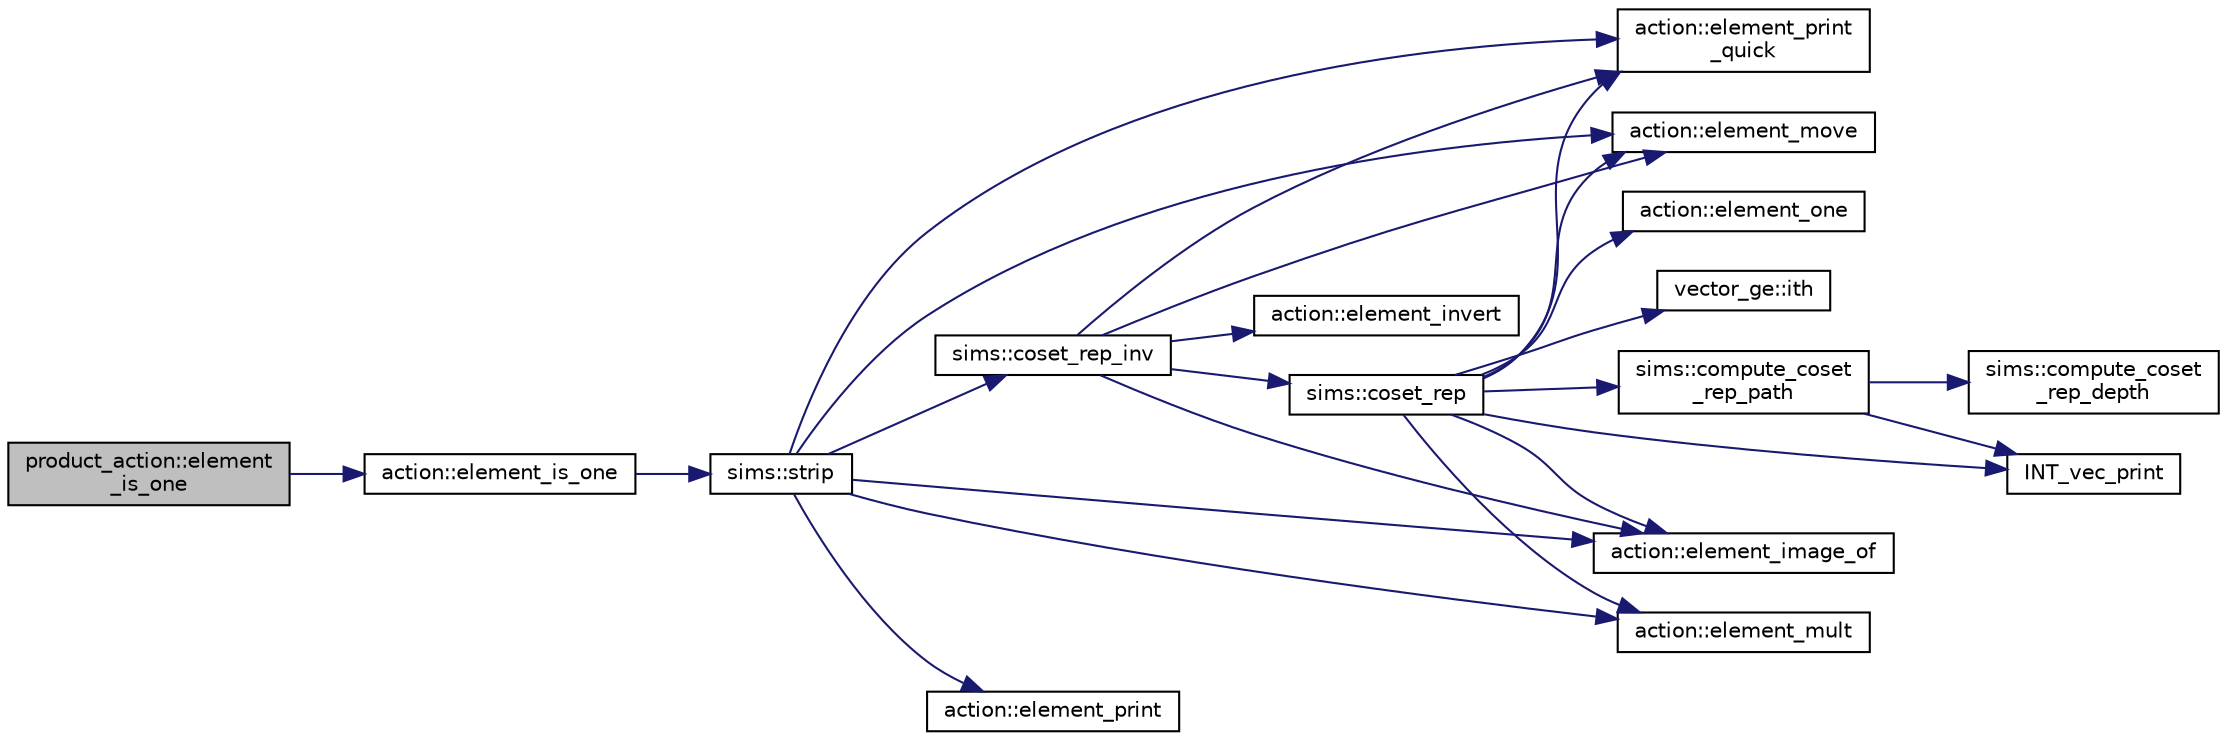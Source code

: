 digraph "product_action::element_is_one"
{
  edge [fontname="Helvetica",fontsize="10",labelfontname="Helvetica",labelfontsize="10"];
  node [fontname="Helvetica",fontsize="10",shape=record];
  rankdir="LR";
  Node436 [label="product_action::element\l_is_one",height=0.2,width=0.4,color="black", fillcolor="grey75", style="filled", fontcolor="black"];
  Node436 -> Node437 [color="midnightblue",fontsize="10",style="solid",fontname="Helvetica"];
  Node437 [label="action::element_is_one",height=0.2,width=0.4,color="black", fillcolor="white", style="filled",URL="$d2/d86/classaction.html#aeb623ab323a151f64d713288cd13224d"];
  Node437 -> Node438 [color="midnightblue",fontsize="10",style="solid",fontname="Helvetica"];
  Node438 [label="sims::strip",height=0.2,width=0.4,color="black", fillcolor="white", style="filled",URL="$d9/df3/classsims.html#a4d902cab732ddf9f60788dda85b0a775"];
  Node438 -> Node439 [color="midnightblue",fontsize="10",style="solid",fontname="Helvetica"];
  Node439 [label="action::element_print\l_quick",height=0.2,width=0.4,color="black", fillcolor="white", style="filled",URL="$d2/d86/classaction.html#a4844680cf6750396f76494a28655265b"];
  Node438 -> Node440 [color="midnightblue",fontsize="10",style="solid",fontname="Helvetica"];
  Node440 [label="action::element_move",height=0.2,width=0.4,color="black", fillcolor="white", style="filled",URL="$d2/d86/classaction.html#a550947491bbb534d3d7951f50198a874"];
  Node438 -> Node441 [color="midnightblue",fontsize="10",style="solid",fontname="Helvetica"];
  Node441 [label="action::element_image_of",height=0.2,width=0.4,color="black", fillcolor="white", style="filled",URL="$d2/d86/classaction.html#ae09559d4537a048fc860f8a74a31393d"];
  Node438 -> Node442 [color="midnightblue",fontsize="10",style="solid",fontname="Helvetica"];
  Node442 [label="sims::coset_rep_inv",height=0.2,width=0.4,color="black", fillcolor="white", style="filled",URL="$d9/df3/classsims.html#a388f523d4ec997fce4e9ede924de99b9"];
  Node442 -> Node443 [color="midnightblue",fontsize="10",style="solid",fontname="Helvetica"];
  Node443 [label="sims::coset_rep",height=0.2,width=0.4,color="black", fillcolor="white", style="filled",URL="$d9/df3/classsims.html#a3d669dba4d005cd2399388f27f44cd04"];
  Node443 -> Node444 [color="midnightblue",fontsize="10",style="solid",fontname="Helvetica"];
  Node444 [label="sims::compute_coset\l_rep_path",height=0.2,width=0.4,color="black", fillcolor="white", style="filled",URL="$d9/df3/classsims.html#a22a53a24eb86dcfe54cb3588776a4d96"];
  Node444 -> Node445 [color="midnightblue",fontsize="10",style="solid",fontname="Helvetica"];
  Node445 [label="sims::compute_coset\l_rep_depth",height=0.2,width=0.4,color="black", fillcolor="white", style="filled",URL="$d9/df3/classsims.html#abfeb782bd253f1df5253486afb120f6f"];
  Node444 -> Node446 [color="midnightblue",fontsize="10",style="solid",fontname="Helvetica"];
  Node446 [label="INT_vec_print",height=0.2,width=0.4,color="black", fillcolor="white", style="filled",URL="$df/dbf/sajeeb_8_c.html#a79a5901af0b47dd0d694109543c027fe"];
  Node443 -> Node446 [color="midnightblue",fontsize="10",style="solid",fontname="Helvetica"];
  Node443 -> Node447 [color="midnightblue",fontsize="10",style="solid",fontname="Helvetica"];
  Node447 [label="action::element_one",height=0.2,width=0.4,color="black", fillcolor="white", style="filled",URL="$d2/d86/classaction.html#a780a105daf04d6d1fe7e2f63b3c88e3b"];
  Node443 -> Node448 [color="midnightblue",fontsize="10",style="solid",fontname="Helvetica"];
  Node448 [label="vector_ge::ith",height=0.2,width=0.4,color="black", fillcolor="white", style="filled",URL="$d4/d6e/classvector__ge.html#a1ff002e8b746a9beb119d57dcd4a15ff"];
  Node443 -> Node439 [color="midnightblue",fontsize="10",style="solid",fontname="Helvetica"];
  Node443 -> Node449 [color="midnightblue",fontsize="10",style="solid",fontname="Helvetica"];
  Node449 [label="action::element_mult",height=0.2,width=0.4,color="black", fillcolor="white", style="filled",URL="$d2/d86/classaction.html#ae9e36b2cae1f0f7bd7144097fa9a34b3"];
  Node443 -> Node440 [color="midnightblue",fontsize="10",style="solid",fontname="Helvetica"];
  Node443 -> Node441 [color="midnightblue",fontsize="10",style="solid",fontname="Helvetica"];
  Node442 -> Node439 [color="midnightblue",fontsize="10",style="solid",fontname="Helvetica"];
  Node442 -> Node441 [color="midnightblue",fontsize="10",style="solid",fontname="Helvetica"];
  Node442 -> Node450 [color="midnightblue",fontsize="10",style="solid",fontname="Helvetica"];
  Node450 [label="action::element_invert",height=0.2,width=0.4,color="black", fillcolor="white", style="filled",URL="$d2/d86/classaction.html#aa4bd01e338497714586636751fcef436"];
  Node442 -> Node440 [color="midnightblue",fontsize="10",style="solid",fontname="Helvetica"];
  Node438 -> Node451 [color="midnightblue",fontsize="10",style="solid",fontname="Helvetica"];
  Node451 [label="action::element_print",height=0.2,width=0.4,color="black", fillcolor="white", style="filled",URL="$d2/d86/classaction.html#ae38c3ef3c1125213733d63c6fc3c40cd"];
  Node438 -> Node449 [color="midnightblue",fontsize="10",style="solid",fontname="Helvetica"];
}
